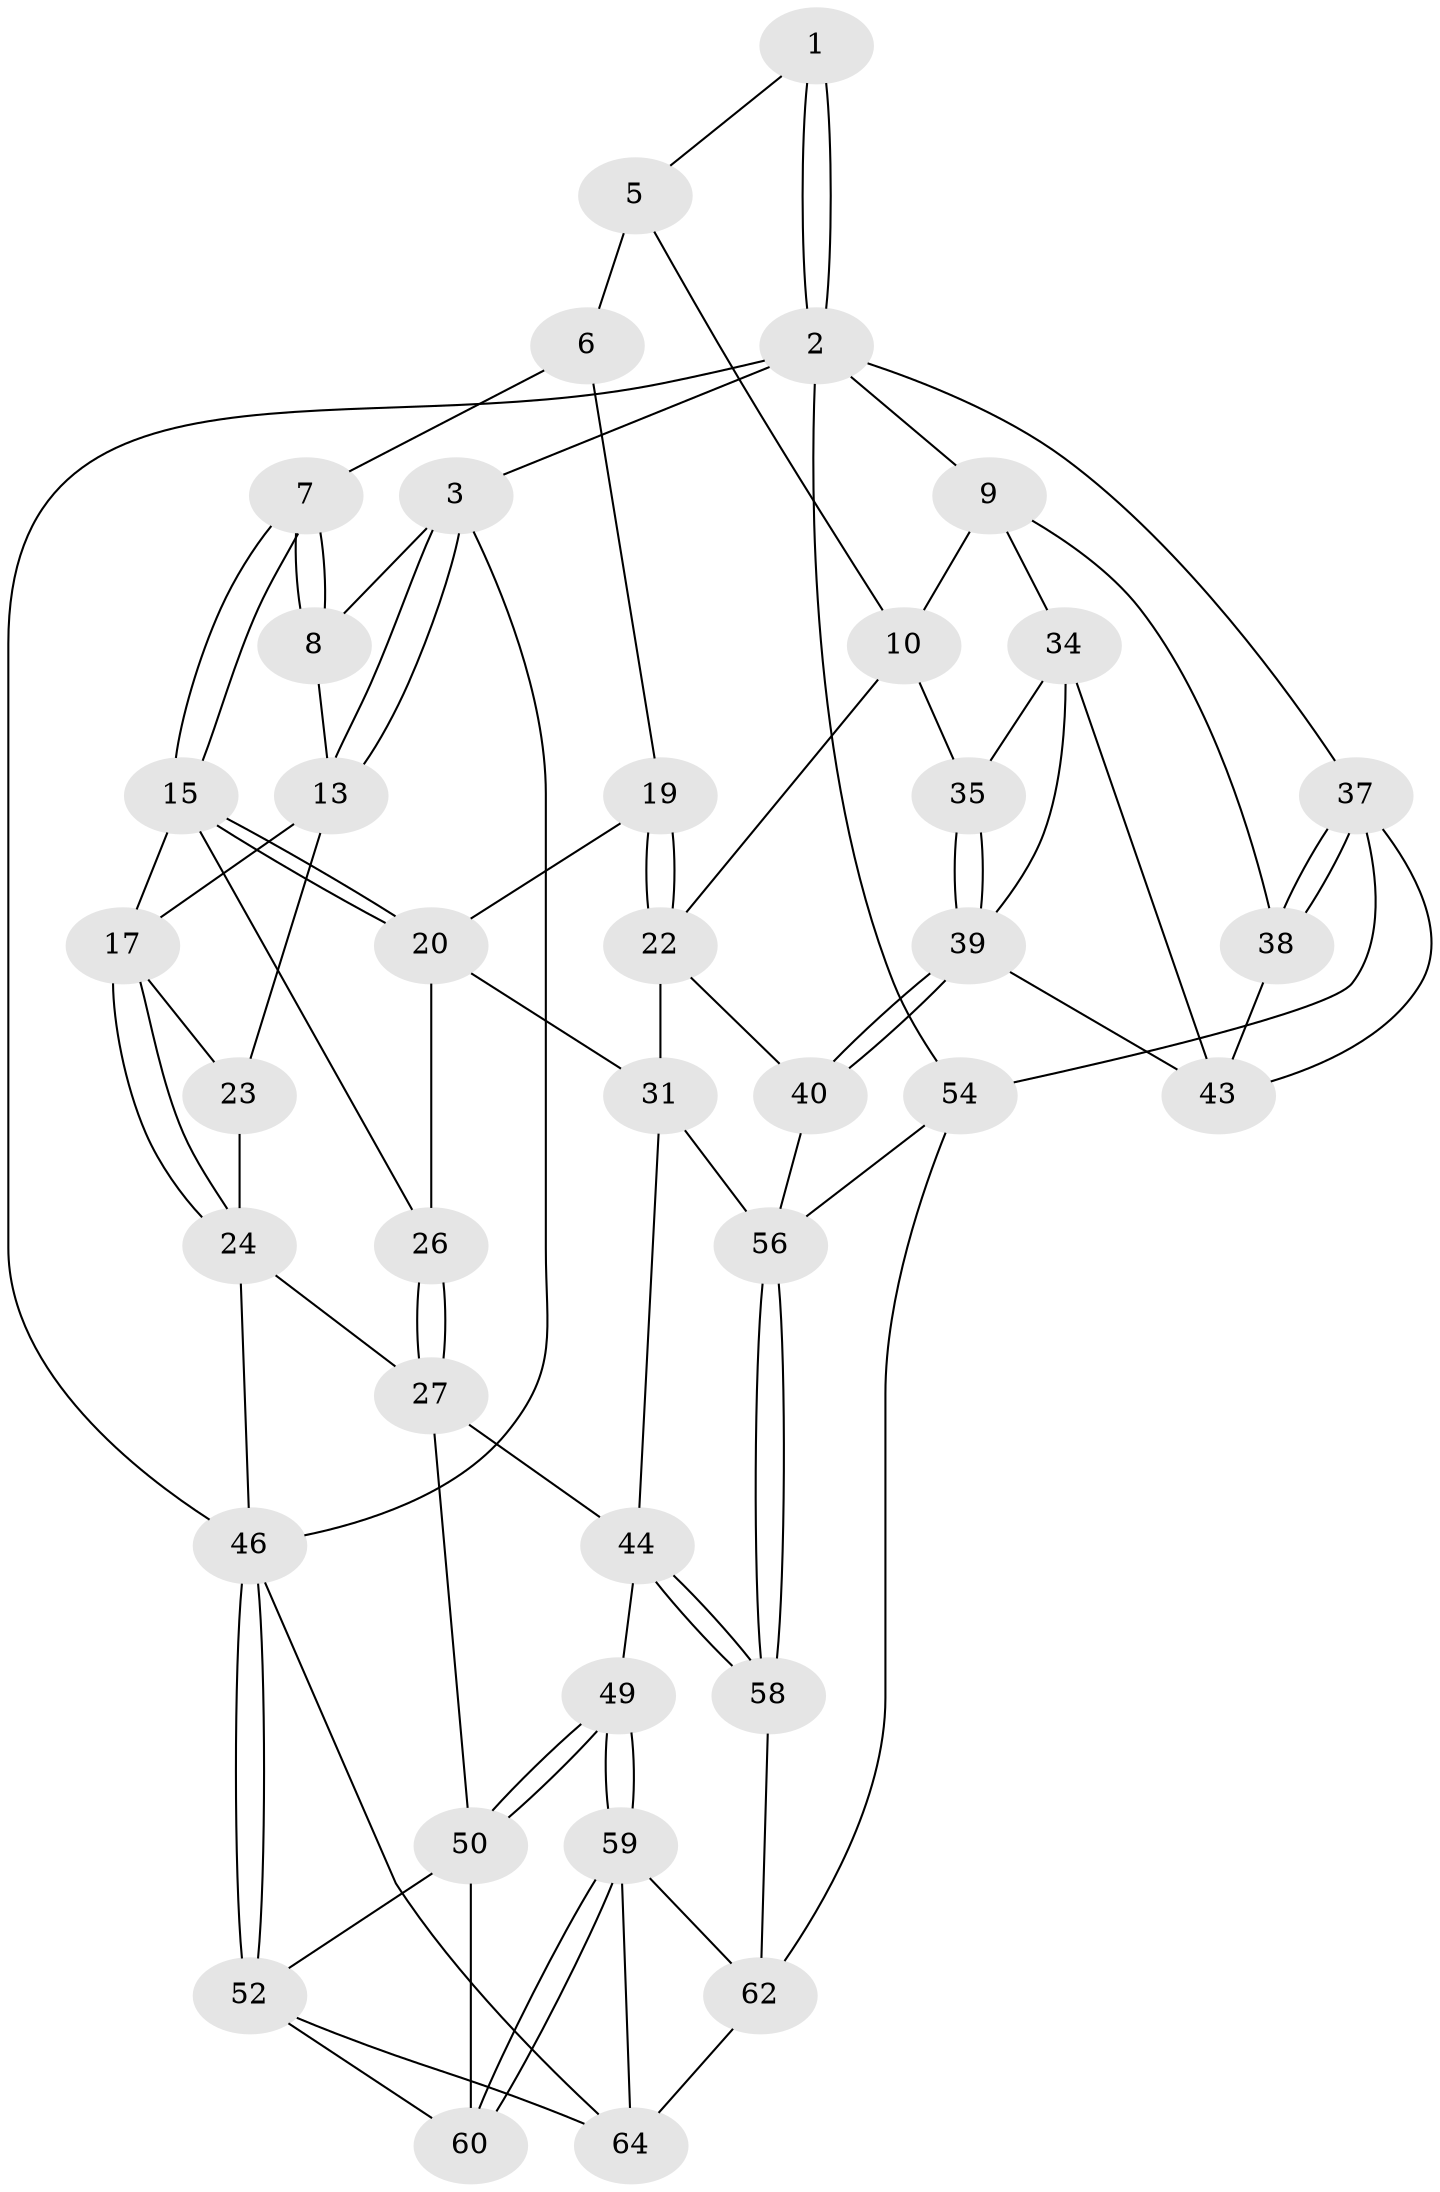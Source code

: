 // Generated by graph-tools (version 1.1) at 2025/52/02/27/25 19:52:43]
// undirected, 39 vertices, 89 edges
graph export_dot {
graph [start="1"]
  node [color=gray90,style=filled];
  1 [pos="+0.5418676860486741+0"];
  2 [pos="+1+0",super="+36"];
  3 [pos="+0+0",super="+4"];
  5 [pos="+0.5300701651569624+0",super="+11"];
  6 [pos="+0.3876162257416292+0.14205815416876336",super="+12"];
  7 [pos="+0.24949627669731955+0.1546365814203797"];
  8 [pos="+0.2075412601833619+0.09739609707102653"];
  9 [pos="+1+0.048181004431607326",super="+33"];
  10 [pos="+0.6399181837275875+0.2075824157719669",super="+21"];
  13 [pos="+0+0",super="+14"];
  15 [pos="+0.24817454594128477+0.3093953554377888",super="+16"];
  17 [pos="+0.14170181237467153+0.32293098042658347",super="+18"];
  19 [pos="+0.4525855503879417+0.33327131740006616"];
  20 [pos="+0.28707588714788806+0.3344942583859073",super="+29"];
  22 [pos="+0.5372306368036804+0.46223482074485345",super="+30"];
  23 [pos="+0+0.3389245061571762"];
  24 [pos="+0+0.5276569296217724",super="+25"];
  26 [pos="+0.150749168842184+0.5162527221370881"];
  27 [pos="+0.1422631473717016+0.522473001050078",super="+28"];
  31 [pos="+0.452599383116157+0.5747038578856566",super="+32"];
  34 [pos="+0.9302797290898674+0.3185851543798601",super="+41"];
  35 [pos="+0.7329825508293163+0.4277659362361402"];
  37 [pos="+1+0.5557596263772503",super="+53"];
  38 [pos="+1+0.5038488414618414"];
  39 [pos="+0.7843615038595564+0.6110133557755901",super="+42"];
  40 [pos="+0.6931453893619823+0.6927143004982366"];
  43 [pos="+1+0.5728388987416034",super="+48"];
  44 [pos="+0.29092889038066017+0.6974338371948687",super="+45"];
  46 [pos="+0+0.679657189233867",super="+47"];
  49 [pos="+0.19522983465022534+0.7220880521819089"];
  50 [pos="+0.15945051396220483+0.7108497155587626",super="+51"];
  52 [pos="+0+0.7138760416307006",super="+61"];
  54 [pos="+0.9907516971225908+1",super="+55"];
  56 [pos="+0.6165405605722835+0.953278573017404",super="+57"];
  58 [pos="+0.2981374125615851+0.712808888968026"];
  59 [pos="+0.1528766785633917+0.8610790471780272",super="+63"];
  60 [pos="+0.08109465176041006+0.7934414014183802"];
  62 [pos="+0.2897205678452889+0.8365159642031162",super="+65"];
  64 [pos="+0.11847486409547832+1",super="+66"];
  1 -- 2;
  1 -- 2;
  1 -- 5;
  2 -- 3;
  2 -- 9;
  2 -- 37;
  2 -- 54;
  2 -- 46;
  3 -- 13;
  3 -- 13;
  3 -- 8;
  3 -- 46;
  5 -- 6 [weight=2];
  5 -- 10;
  6 -- 7;
  6 -- 19;
  7 -- 8;
  7 -- 8;
  7 -- 15;
  7 -- 15;
  8 -- 13;
  9 -- 10;
  9 -- 34;
  9 -- 38;
  10 -- 35;
  10 -- 22;
  13 -- 23;
  13 -- 17;
  15 -- 20;
  15 -- 20;
  15 -- 17;
  15 -- 26;
  17 -- 24;
  17 -- 24;
  17 -- 23;
  19 -- 20;
  19 -- 22;
  19 -- 22;
  20 -- 26;
  20 -- 31;
  22 -- 40;
  22 -- 31;
  23 -- 24;
  24 -- 27;
  24 -- 46;
  26 -- 27;
  26 -- 27;
  27 -- 50;
  27 -- 44;
  31 -- 44;
  31 -- 56;
  34 -- 35;
  34 -- 43;
  34 -- 39;
  35 -- 39;
  35 -- 39;
  37 -- 38;
  37 -- 38;
  37 -- 54;
  37 -- 43;
  38 -- 43;
  39 -- 40;
  39 -- 40;
  39 -- 43;
  40 -- 56;
  44 -- 58;
  44 -- 58;
  44 -- 49;
  46 -- 52;
  46 -- 52;
  46 -- 64;
  49 -- 50;
  49 -- 50;
  49 -- 59;
  49 -- 59;
  50 -- 52;
  50 -- 60;
  52 -- 64;
  52 -- 60;
  54 -- 56;
  54 -- 62;
  56 -- 58;
  56 -- 58;
  58 -- 62;
  59 -- 60;
  59 -- 60;
  59 -- 64;
  59 -- 62;
  62 -- 64;
}
